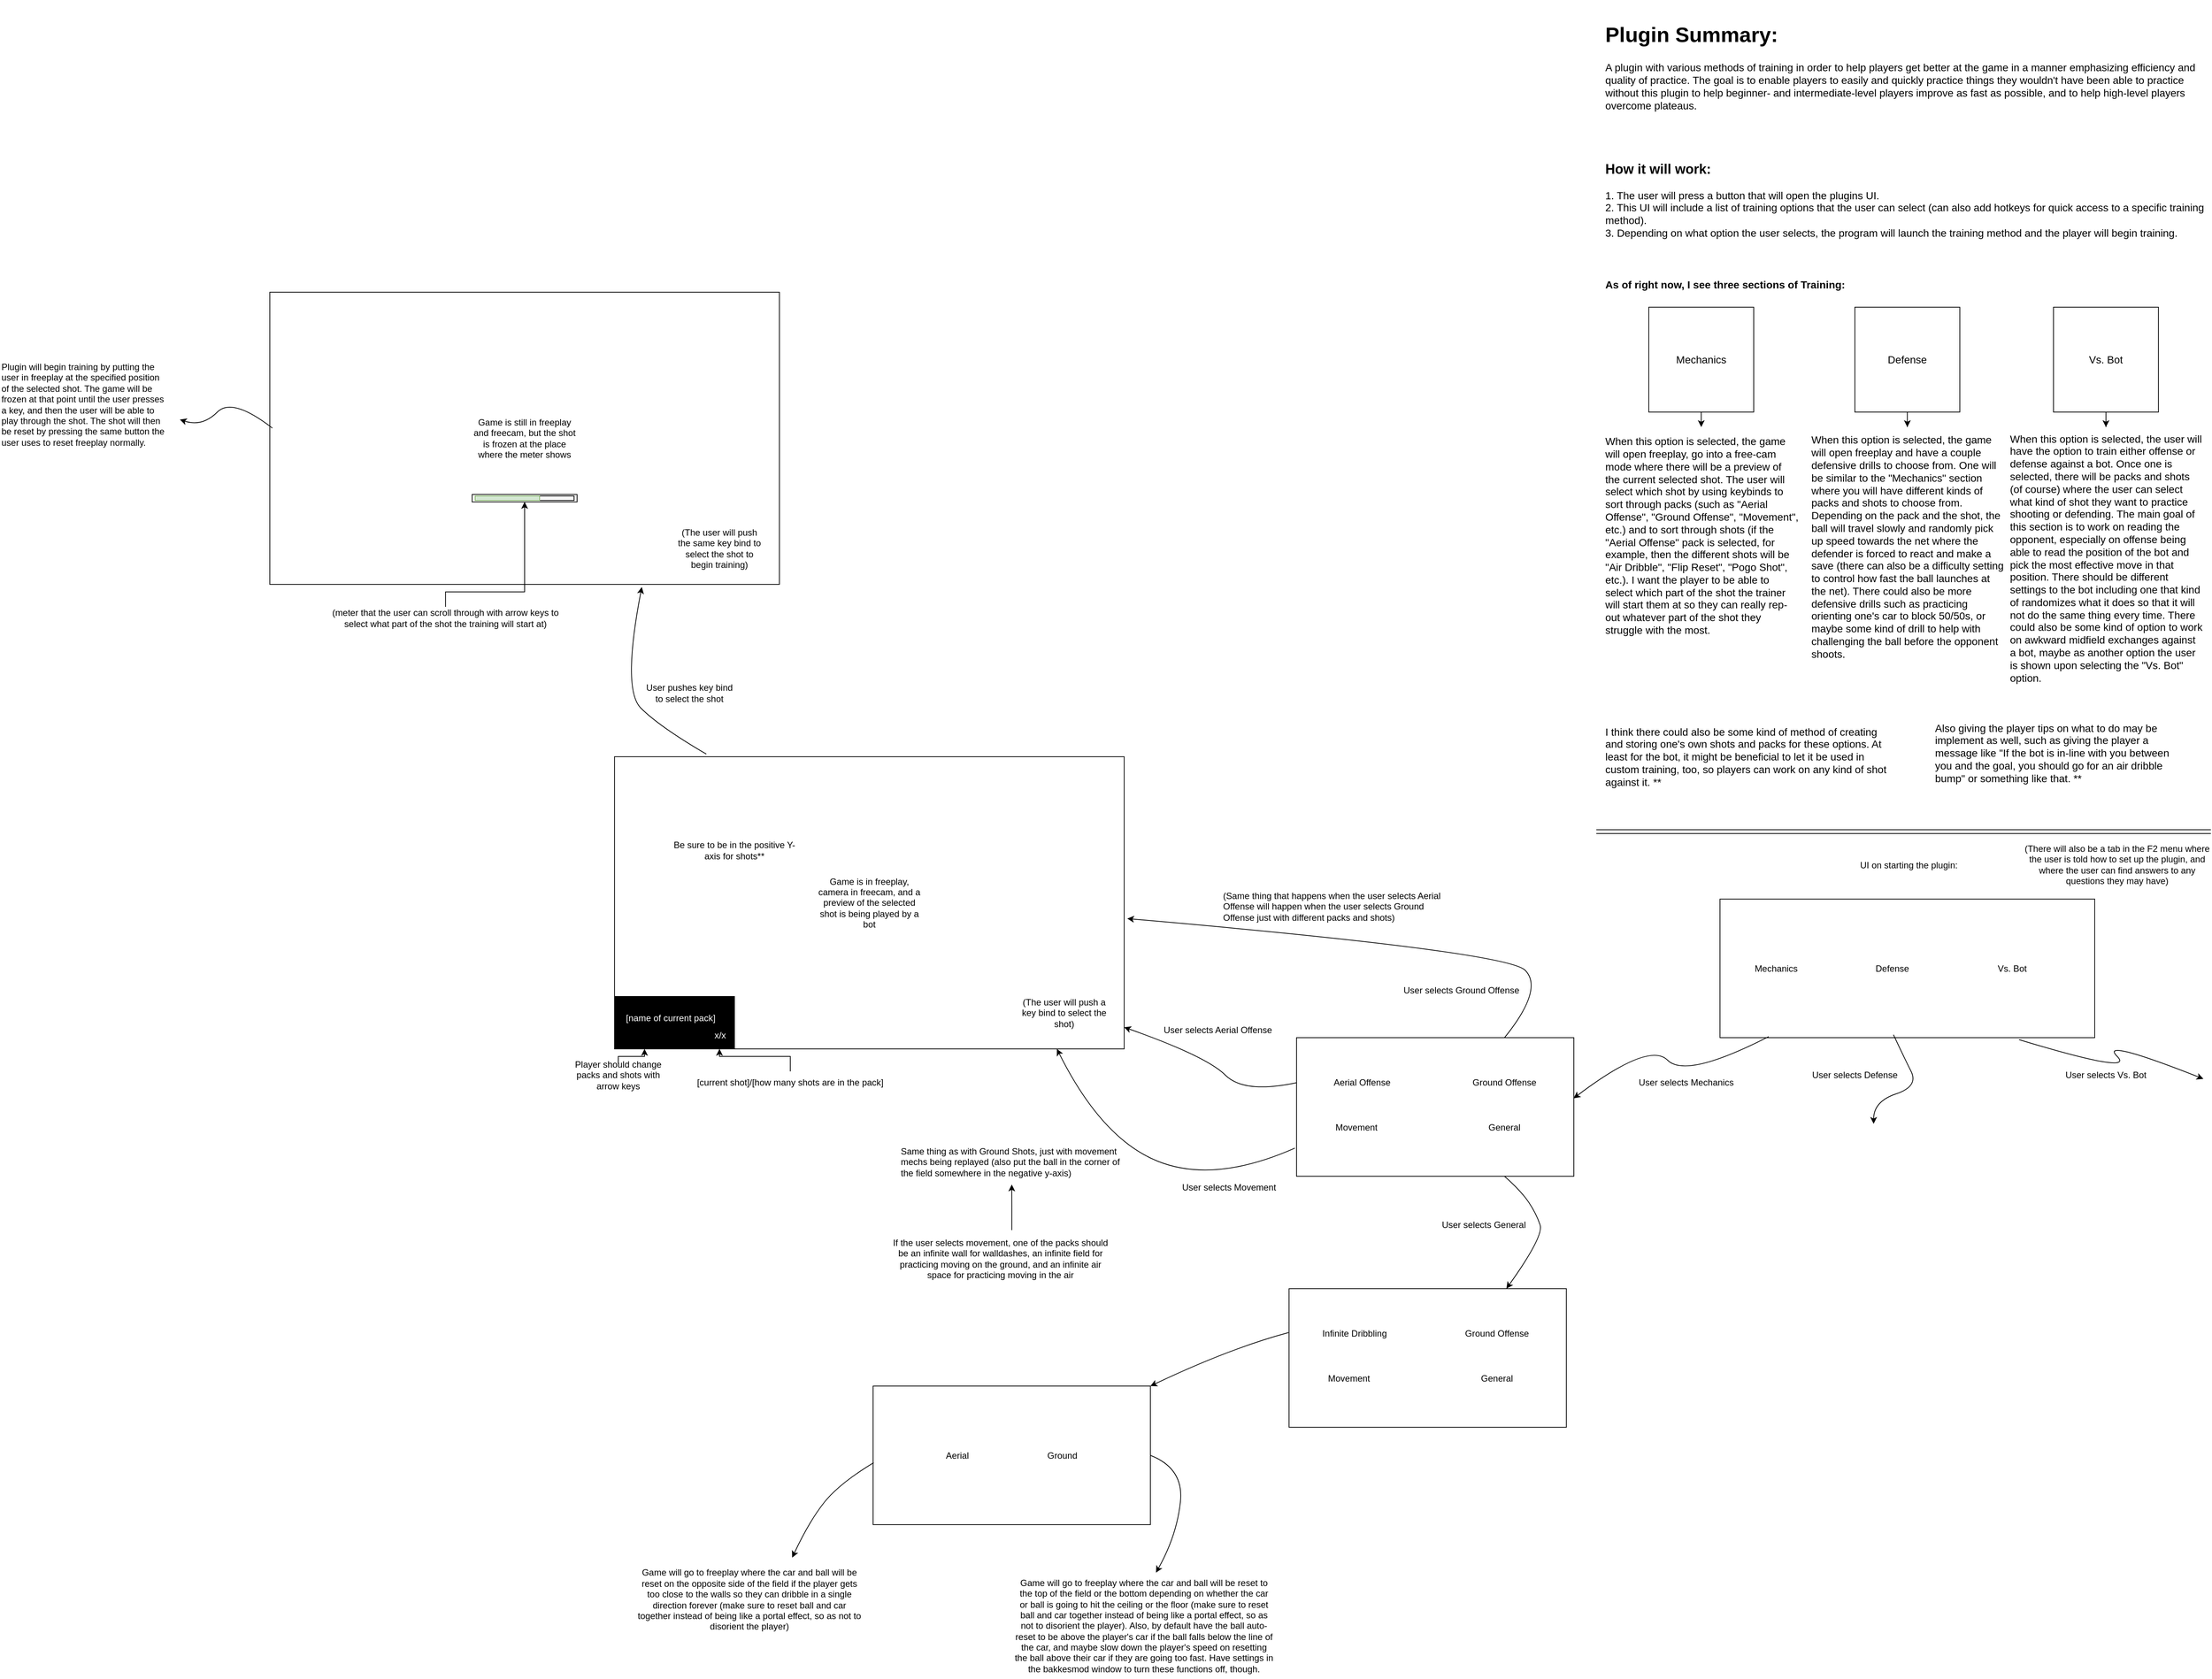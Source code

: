 <mxfile version="26.1.3">
  <diagram id="C5RBs43oDa-KdzZeNtuy" name="Page-1">
    <mxGraphModel dx="3233" dy="877" grid="1" gridSize="10" guides="1" tooltips="1" connect="1" arrows="1" fold="1" page="1" pageScale="1" pageWidth="827" pageHeight="1169" math="0" shadow="0">
      <root>
        <mxCell id="WIyWlLk6GJQsqaUBKTNV-0" />
        <mxCell id="WIyWlLk6GJQsqaUBKTNV-1" parent="WIyWlLk6GJQsqaUBKTNV-0" />
        <mxCell id="lpIHTe9n_QiTVo1zmnq9-0" value="&lt;h1&gt;Plugin Summary:&lt;/h1&gt;&lt;div&gt;A plugin with various methods of training in order to help players get better at the game in a manner emphasizing efficiency and quality of practice. The goal is to enable players to easily and quickly practice things they wouldn&#39;t have been able to practice without this plugin to help beginner- and intermediate-level players improve as fast as possible, and to help high-level players overcome plateaus.&amp;nbsp;&lt;/div&gt;" style="text;strokeColor=none;align=left;fillColor=none;html=1;verticalAlign=middle;whiteSpace=wrap;rounded=0;fontSize=14;" parent="WIyWlLk6GJQsqaUBKTNV-1" vertex="1">
          <mxGeometry x="10" width="810" height="160" as="geometry" />
        </mxCell>
        <mxCell id="lpIHTe9n_QiTVo1zmnq9-1" value="&lt;h2&gt;How it will work:&lt;/h2&gt;&lt;div&gt;&lt;font style=&quot;font-size: 14px;&quot;&gt;1. The user will press a button that will open the plugins UI.&amp;nbsp;&lt;/font&gt;&lt;/div&gt;&lt;div&gt;&lt;font style=&quot;font-size: 14px;&quot;&gt;2. This UI will include a list of training options that the user can select (can also add hotkeys for quick access to a specific training method).&lt;/font&gt;&lt;/div&gt;&lt;div&gt;&lt;font style=&quot;font-size: 14px;&quot;&gt;3. Depending on what option the user selects, the program will launch the training method and the player will begin training.&lt;/font&gt;&lt;/div&gt;" style="text;strokeColor=none;align=left;fillColor=none;html=1;verticalAlign=middle;whiteSpace=wrap;rounded=0;" parent="WIyWlLk6GJQsqaUBKTNV-1" vertex="1">
          <mxGeometry x="10" y="190" width="810" height="140" as="geometry" />
        </mxCell>
        <mxCell id="lpIHTe9n_QiTVo1zmnq9-2" value="&lt;h3&gt;As of right now, I see three sections of Training:&lt;/h3&gt;" style="text;strokeColor=none;align=left;fillColor=none;html=1;verticalAlign=middle;whiteSpace=wrap;rounded=0;" parent="WIyWlLk6GJQsqaUBKTNV-1" vertex="1">
          <mxGeometry x="10" y="370" width="810" height="20" as="geometry" />
        </mxCell>
        <mxCell id="NtfWf_5tjgvaC1n1LbXH-0" value="" style="whiteSpace=wrap;html=1;aspect=fixed;" parent="WIyWlLk6GJQsqaUBKTNV-1" vertex="1">
          <mxGeometry x="70" y="410" width="140" height="140" as="geometry" />
        </mxCell>
        <mxCell id="NtfWf_5tjgvaC1n1LbXH-5" value="&lt;span style=&quot;font-size: 14px;&quot;&gt;Mechanics&lt;/span&gt;" style="text;strokeColor=none;align=center;fillColor=none;html=1;verticalAlign=middle;whiteSpace=wrap;rounded=0;" parent="WIyWlLk6GJQsqaUBKTNV-1" vertex="1">
          <mxGeometry x="70" y="410" width="140" height="140" as="geometry" />
        </mxCell>
        <mxCell id="NtfWf_5tjgvaC1n1LbXH-7" value="" style="whiteSpace=wrap;html=1;aspect=fixed;" parent="WIyWlLk6GJQsqaUBKTNV-1" vertex="1">
          <mxGeometry x="610" y="410" width="140" height="140" as="geometry" />
        </mxCell>
        <mxCell id="NtfWf_5tjgvaC1n1LbXH-8" value="" style="whiteSpace=wrap;html=1;aspect=fixed;" parent="WIyWlLk6GJQsqaUBKTNV-1" vertex="1">
          <mxGeometry x="345" y="410" width="140" height="140" as="geometry" />
        </mxCell>
        <mxCell id="NtfWf_5tjgvaC1n1LbXH-16" value="" style="edgeStyle=orthogonalEdgeStyle;rounded=0;orthogonalLoop=1;jettySize=auto;html=1;" parent="WIyWlLk6GJQsqaUBKTNV-1" source="NtfWf_5tjgvaC1n1LbXH-9" target="NtfWf_5tjgvaC1n1LbXH-13" edge="1">
          <mxGeometry relative="1" as="geometry" />
        </mxCell>
        <mxCell id="NtfWf_5tjgvaC1n1LbXH-9" value="&lt;span style=&quot;font-size: 14px;&quot;&gt;Defense&lt;/span&gt;" style="text;strokeColor=none;align=center;fillColor=none;html=1;verticalAlign=middle;whiteSpace=wrap;rounded=0;" parent="WIyWlLk6GJQsqaUBKTNV-1" vertex="1">
          <mxGeometry x="345" y="410" width="140" height="140" as="geometry" />
        </mxCell>
        <mxCell id="NtfWf_5tjgvaC1n1LbXH-15" value="" style="edgeStyle=orthogonalEdgeStyle;rounded=0;orthogonalLoop=1;jettySize=auto;html=1;" parent="WIyWlLk6GJQsqaUBKTNV-1" source="NtfWf_5tjgvaC1n1LbXH-10" target="NtfWf_5tjgvaC1n1LbXH-14" edge="1">
          <mxGeometry relative="1" as="geometry" />
        </mxCell>
        <mxCell id="NtfWf_5tjgvaC1n1LbXH-10" value="&lt;span style=&quot;font-size: 14px;&quot;&gt;Vs. Bot&lt;/span&gt;" style="text;strokeColor=none;align=center;fillColor=none;html=1;verticalAlign=middle;whiteSpace=wrap;rounded=0;" parent="WIyWlLk6GJQsqaUBKTNV-1" vertex="1">
          <mxGeometry x="610" y="410" width="140" height="140" as="geometry" />
        </mxCell>
        <mxCell id="NtfWf_5tjgvaC1n1LbXH-11" value="" style="endArrow=classic;html=1;rounded=0;exitX=0.5;exitY=1;exitDx=0;exitDy=0;entryX=0.5;entryY=0;entryDx=0;entryDy=0;" parent="WIyWlLk6GJQsqaUBKTNV-1" source="NtfWf_5tjgvaC1n1LbXH-5" target="NtfWf_5tjgvaC1n1LbXH-12" edge="1">
          <mxGeometry width="50" height="50" relative="1" as="geometry">
            <mxPoint x="140" y="560" as="sourcePoint" />
            <mxPoint x="140" y="620" as="targetPoint" />
          </mxGeometry>
        </mxCell>
        <mxCell id="NtfWf_5tjgvaC1n1LbXH-12" value="&lt;span style=&quot;font-size: 14px;&quot;&gt;When this option is selected, the game will open freeplay, go into a free-cam mode where there will be a preview of the current selected shot. The user will select which shot by using keybinds to sort through packs (such as &quot;Aerial Offense&quot;, &quot;Ground Offense&quot;, &quot;Movement&quot;, etc.) and to sort through shots (if the &quot;Aerial Offense&quot; pack is selected, for example, then the different shots will be &quot;Air Dribble&quot;, &quot;Flip Reset&quot;, &quot;Pogo Shot&quot;, etc.). I want the player to be able to select which part of the shot the trainer will start them at so they can really rep-out whatever part of the shot they struggle with the most.&lt;/span&gt;" style="text;strokeColor=none;align=left;fillColor=none;html=1;verticalAlign=middle;whiteSpace=wrap;rounded=0;" parent="WIyWlLk6GJQsqaUBKTNV-1" vertex="1">
          <mxGeometry x="10" y="570" width="260" height="290" as="geometry" />
        </mxCell>
        <mxCell id="NtfWf_5tjgvaC1n1LbXH-13" value="&lt;span style=&quot;font-size: 14px;&quot;&gt;When this option is selected, the game will open freeplay and have a couple defensive drills to choose from. One will be similar to the &quot;Mechanics&quot; section where you will have different kinds of packs and shots to choose from. Depending on the pack and the shot, the ball will travel slowly and randomly pick up speed towards the net where the defender is forced to react and make a save (there can also be a difficulty setting to control how fast the ball launches at the net). There could also be more defensive drills such as practicing orienting one&#39;s car to block 50/50s, or maybe some kind of drill to help with challenging the ball before the opponent shoots.&lt;/span&gt;" style="text;strokeColor=none;align=left;fillColor=none;html=1;verticalAlign=middle;whiteSpace=wrap;rounded=0;" parent="WIyWlLk6GJQsqaUBKTNV-1" vertex="1">
          <mxGeometry x="285" y="570" width="260" height="320" as="geometry" />
        </mxCell>
        <mxCell id="NtfWf_5tjgvaC1n1LbXH-14" value="&lt;span style=&quot;font-size: 14px;&quot;&gt;When this option is selected, the user will have the option to train either offense or defense against a bot. Once one is selected, there will be packs and shots (of course) where the user can select what kind of shot they want to practice shooting or defending. The main goal of this section is to work on reading the opponent, especially on offense being able to read the position of the bot and pick the most effective move in that position. There should be different settings to the bot including one that kind of randomizes what it does so that it will not do the same thing every time. There could also be some kind of option to work on awkward midfield exchanges against a bot, maybe as another option the user is shown upon selecting the &quot;Vs. Bot&quot; option.&lt;/span&gt;" style="text;strokeColor=none;align=left;fillColor=none;html=1;verticalAlign=middle;whiteSpace=wrap;rounded=0;" parent="WIyWlLk6GJQsqaUBKTNV-1" vertex="1">
          <mxGeometry x="550" y="570" width="260" height="350" as="geometry" />
        </mxCell>
        <mxCell id="NtfWf_5tjgvaC1n1LbXH-17" value="&lt;font style=&quot;font-size: 14px;&quot;&gt;I think there could also be some kind of method of creating and storing one&#39;s own shots and packs for these options. At least for the bot, it might be beneficial to let it be used in custom training, too, so players can work on any kind of shot against it. **&lt;/font&gt;" style="text;strokeColor=none;align=left;fillColor=none;html=1;verticalAlign=middle;whiteSpace=wrap;rounded=0;" parent="WIyWlLk6GJQsqaUBKTNV-1" vertex="1">
          <mxGeometry x="10" y="960" width="380" height="100" as="geometry" />
        </mxCell>
        <mxCell id="NtfWf_5tjgvaC1n1LbXH-18" value="&lt;font style=&quot;font-size: 14px;&quot;&gt;Also giving the player tips on what to do may be implement as well, such as giving the player a message like &quot;If the bot is in-line with you between you and the goal, you should go for an air dribble bump&quot; or something like that. **&lt;/font&gt;" style="text;strokeColor=none;align=left;fillColor=none;html=1;verticalAlign=middle;whiteSpace=wrap;rounded=0;" parent="WIyWlLk6GJQsqaUBKTNV-1" vertex="1">
          <mxGeometry x="450" y="960" width="330" height="90" as="geometry" />
        </mxCell>
        <mxCell id="P54RQN-FXaDtzdC64u8D-3" value="" style="shape=link;html=1;rounded=0;width=5;" edge="1" parent="WIyWlLk6GJQsqaUBKTNV-1">
          <mxGeometry width="100" relative="1" as="geometry">
            <mxPoint y="1110" as="sourcePoint" />
            <mxPoint x="820" y="1110" as="targetPoint" />
          </mxGeometry>
        </mxCell>
        <mxCell id="P54RQN-FXaDtzdC64u8D-4" value="UI on starting the plugin:" style="text;html=1;align=left;verticalAlign=middle;whiteSpace=wrap;rounded=0;" vertex="1" parent="WIyWlLk6GJQsqaUBKTNV-1">
          <mxGeometry x="350" y="1100" width="210" height="110" as="geometry" />
        </mxCell>
        <mxCell id="P54RQN-FXaDtzdC64u8D-6" value="" style="rounded=0;whiteSpace=wrap;html=1;" vertex="1" parent="WIyWlLk6GJQsqaUBKTNV-1">
          <mxGeometry x="165" y="1200" width="500" height="185" as="geometry" />
        </mxCell>
        <mxCell id="P54RQN-FXaDtzdC64u8D-7" value="Mechanics" style="text;strokeColor=none;align=center;fillColor=none;html=1;verticalAlign=middle;whiteSpace=wrap;rounded=0;" vertex="1" parent="WIyWlLk6GJQsqaUBKTNV-1">
          <mxGeometry x="210" y="1277.5" width="60" height="30" as="geometry" />
        </mxCell>
        <mxCell id="P54RQN-FXaDtzdC64u8D-8" value="Defense" style="text;strokeColor=none;align=center;fillColor=none;html=1;verticalAlign=middle;whiteSpace=wrap;rounded=0;" vertex="1" parent="WIyWlLk6GJQsqaUBKTNV-1">
          <mxGeometry x="365" y="1277.5" width="60" height="30" as="geometry" />
        </mxCell>
        <mxCell id="P54RQN-FXaDtzdC64u8D-9" value="Vs. Bot" style="text;strokeColor=none;align=center;fillColor=none;html=1;verticalAlign=middle;whiteSpace=wrap;rounded=0;" vertex="1" parent="WIyWlLk6GJQsqaUBKTNV-1">
          <mxGeometry x="525" y="1277.5" width="60" height="30" as="geometry" />
        </mxCell>
        <mxCell id="P54RQN-FXaDtzdC64u8D-10" value="" style="curved=1;endArrow=classic;html=1;rounded=0;exitX=0.13;exitY=0.992;exitDx=0;exitDy=0;exitPerimeter=0;entryX=0.999;entryY=0.438;entryDx=0;entryDy=0;entryPerimeter=0;" edge="1" parent="WIyWlLk6GJQsqaUBKTNV-1" source="P54RQN-FXaDtzdC64u8D-6" target="P54RQN-FXaDtzdC64u8D-21">
          <mxGeometry width="50" height="50" relative="1" as="geometry">
            <mxPoint x="70" y="1440" as="sourcePoint" />
            <mxPoint x="-20" y="1410" as="targetPoint" />
            <Array as="points">
              <mxPoint x="120" y="1440" />
              <mxPoint x="70" y="1390" />
            </Array>
          </mxGeometry>
        </mxCell>
        <mxCell id="P54RQN-FXaDtzdC64u8D-11" value="User selects Mechanics" style="text;strokeColor=none;align=center;fillColor=none;html=1;verticalAlign=middle;whiteSpace=wrap;rounded=0;" vertex="1" parent="WIyWlLk6GJQsqaUBKTNV-1">
          <mxGeometry x="50" y="1430" width="140" height="30" as="geometry" />
        </mxCell>
        <mxCell id="P54RQN-FXaDtzdC64u8D-14" value="" style="curved=1;endArrow=classic;html=1;rounded=0;exitX=0.798;exitY=1.014;exitDx=0;exitDy=0;exitPerimeter=0;" edge="1" parent="WIyWlLk6GJQsqaUBKTNV-1" source="P54RQN-FXaDtzdC64u8D-6">
          <mxGeometry width="50" height="50" relative="1" as="geometry">
            <mxPoint x="670" y="1435" as="sourcePoint" />
            <mxPoint x="810" y="1440" as="targetPoint" />
            <Array as="points">
              <mxPoint x="720" y="1435" />
              <mxPoint x="670" y="1385" />
            </Array>
          </mxGeometry>
        </mxCell>
        <mxCell id="P54RQN-FXaDtzdC64u8D-16" value="User selects Vs. Bot" style="text;strokeColor=none;align=center;fillColor=none;html=1;verticalAlign=middle;whiteSpace=wrap;rounded=0;" vertex="1" parent="WIyWlLk6GJQsqaUBKTNV-1">
          <mxGeometry x="610" y="1420" width="140" height="30" as="geometry" />
        </mxCell>
        <mxCell id="P54RQN-FXaDtzdC64u8D-18" value="User selects Defense" style="text;strokeColor=none;align=center;fillColor=none;html=1;verticalAlign=middle;whiteSpace=wrap;rounded=0;" vertex="1" parent="WIyWlLk6GJQsqaUBKTNV-1">
          <mxGeometry x="265" y="1420" width="160" height="30" as="geometry" />
        </mxCell>
        <mxCell id="P54RQN-FXaDtzdC64u8D-19" value="" style="curved=1;endArrow=classic;html=1;rounded=0;exitX=0.463;exitY=0.979;exitDx=0;exitDy=0;exitPerimeter=0;" edge="1" parent="WIyWlLk6GJQsqaUBKTNV-1" source="P54RQN-FXaDtzdC64u8D-6">
          <mxGeometry width="50" height="50" relative="1" as="geometry">
            <mxPoint x="470" y="1530" as="sourcePoint" />
            <mxPoint x="370" y="1500" as="targetPoint" />
            <Array as="points">
              <mxPoint x="410" y="1410" />
              <mxPoint x="430" y="1450" />
              <mxPoint x="370" y="1470" />
            </Array>
          </mxGeometry>
        </mxCell>
        <mxCell id="P54RQN-FXaDtzdC64u8D-21" value="" style="rounded=0;whiteSpace=wrap;html=1;" vertex="1" parent="WIyWlLk6GJQsqaUBKTNV-1">
          <mxGeometry x="-400" y="1385" width="370" height="185" as="geometry" />
        </mxCell>
        <mxCell id="P54RQN-FXaDtzdC64u8D-22" value="Movement" style="text;strokeColor=none;align=center;fillColor=none;html=1;verticalAlign=middle;whiteSpace=wrap;rounded=0;" vertex="1" parent="WIyWlLk6GJQsqaUBKTNV-1">
          <mxGeometry x="-350" y="1490" width="60" height="30" as="geometry" />
        </mxCell>
        <mxCell id="P54RQN-FXaDtzdC64u8D-23" value="Aerial Offense" style="text;strokeColor=none;align=center;fillColor=none;html=1;verticalAlign=middle;whiteSpace=wrap;rounded=0;" vertex="1" parent="WIyWlLk6GJQsqaUBKTNV-1">
          <mxGeometry x="-360" y="1430" width="95" height="30" as="geometry" />
        </mxCell>
        <mxCell id="P54RQN-FXaDtzdC64u8D-24" value="Ground Offense" style="text;strokeColor=none;align=center;fillColor=none;html=1;verticalAlign=middle;whiteSpace=wrap;rounded=0;" vertex="1" parent="WIyWlLk6GJQsqaUBKTNV-1">
          <mxGeometry x="-170" y="1430" width="95" height="30" as="geometry" />
        </mxCell>
        <mxCell id="P54RQN-FXaDtzdC64u8D-25" value="General" style="text;strokeColor=none;align=center;fillColor=none;html=1;verticalAlign=middle;whiteSpace=wrap;rounded=0;" vertex="1" parent="WIyWlLk6GJQsqaUBKTNV-1">
          <mxGeometry x="-170" y="1490" width="95" height="30" as="geometry" />
        </mxCell>
        <mxCell id="P54RQN-FXaDtzdC64u8D-27" value="" style="curved=1;endArrow=classic;html=1;rounded=0;exitX=0;exitY=0.325;exitDx=0;exitDy=0;exitPerimeter=0;entryX=1;entryY=0.926;entryDx=0;entryDy=0;entryPerimeter=0;" edge="1" parent="WIyWlLk6GJQsqaUBKTNV-1" source="P54RQN-FXaDtzdC64u8D-21" target="P54RQN-FXaDtzdC64u8D-36">
          <mxGeometry width="50" height="50" relative="1" as="geometry">
            <mxPoint x="-520" y="1460" as="sourcePoint" />
            <mxPoint x="-630" y="1370" as="targetPoint" />
            <Array as="points">
              <mxPoint x="-470" y="1460" />
              <mxPoint x="-520" y="1410" />
            </Array>
          </mxGeometry>
        </mxCell>
        <mxCell id="P54RQN-FXaDtzdC64u8D-28" value="" style="curved=1;endArrow=classic;html=1;rounded=0;exitX=-0.006;exitY=0.797;exitDx=0;exitDy=0;exitPerimeter=0;entryX=0.868;entryY=1;entryDx=0;entryDy=0;entryPerimeter=0;" edge="1" parent="WIyWlLk6GJQsqaUBKTNV-1" source="P54RQN-FXaDtzdC64u8D-21" target="P54RQN-FXaDtzdC64u8D-36">
          <mxGeometry width="50" height="50" relative="1" as="geometry">
            <mxPoint x="-540" y="1620" as="sourcePoint" />
            <mxPoint x="-580" y="1660" as="targetPoint" />
            <Array as="points">
              <mxPoint x="-510" y="1580" />
              <mxPoint x="-660" y="1520" />
            </Array>
          </mxGeometry>
        </mxCell>
        <mxCell id="P54RQN-FXaDtzdC64u8D-29" value="" style="curved=1;endArrow=classic;html=1;rounded=0;exitX=0.75;exitY=0;exitDx=0;exitDy=0;entryX=1.006;entryY=0.554;entryDx=0;entryDy=0;entryPerimeter=0;" edge="1" parent="WIyWlLk6GJQsqaUBKTNV-1" source="P54RQN-FXaDtzdC64u8D-21" target="P54RQN-FXaDtzdC64u8D-36">
          <mxGeometry width="50" height="50" relative="1" as="geometry">
            <mxPoint x="-120" y="1320" as="sourcePoint" />
            <mxPoint x="-560" y="1260" as="targetPoint" />
            <Array as="points">
              <mxPoint x="-70" y="1320" />
              <mxPoint x="-120" y="1270" />
            </Array>
          </mxGeometry>
        </mxCell>
        <mxCell id="P54RQN-FXaDtzdC64u8D-30" value="" style="curved=1;endArrow=classic;html=1;rounded=0;exitX=0.75;exitY=1;exitDx=0;exitDy=0;" edge="1" parent="WIyWlLk6GJQsqaUBKTNV-1" source="P54RQN-FXaDtzdC64u8D-21">
          <mxGeometry width="50" height="50" relative="1" as="geometry">
            <mxPoint x="-60" y="1660" as="sourcePoint" />
            <mxPoint x="-120" y="1720" as="targetPoint" />
            <Array as="points">
              <mxPoint x="-100" y="1590" />
              <mxPoint x="-80" y="1620" />
              <mxPoint x="-70" y="1650" />
            </Array>
          </mxGeometry>
        </mxCell>
        <mxCell id="P54RQN-FXaDtzdC64u8D-31" value="User selects General" style="text;strokeColor=none;align=center;fillColor=none;html=1;verticalAlign=middle;whiteSpace=wrap;rounded=0;" vertex="1" parent="WIyWlLk6GJQsqaUBKTNV-1">
          <mxGeometry x="-220" y="1620" width="140" height="30" as="geometry" />
        </mxCell>
        <mxCell id="P54RQN-FXaDtzdC64u8D-32" value="User selects Ground Offense" style="text;strokeColor=none;align=center;fillColor=none;html=1;verticalAlign=middle;whiteSpace=wrap;rounded=0;" vertex="1" parent="WIyWlLk6GJQsqaUBKTNV-1">
          <mxGeometry x="-265" y="1307" width="170" height="30" as="geometry" />
        </mxCell>
        <mxCell id="P54RQN-FXaDtzdC64u8D-33" value="User selects Aerial Offense" style="text;strokeColor=none;align=center;fillColor=none;html=1;verticalAlign=middle;whiteSpace=wrap;rounded=0;" vertex="1" parent="WIyWlLk6GJQsqaUBKTNV-1">
          <mxGeometry x="-580" y="1360" width="150" height="30" as="geometry" />
        </mxCell>
        <mxCell id="P54RQN-FXaDtzdC64u8D-34" value="User selects Movement" style="text;strokeColor=none;align=center;fillColor=none;html=1;verticalAlign=middle;whiteSpace=wrap;rounded=0;" vertex="1" parent="WIyWlLk6GJQsqaUBKTNV-1">
          <mxGeometry x="-560" y="1570" width="140" height="30" as="geometry" />
        </mxCell>
        <mxCell id="P54RQN-FXaDtzdC64u8D-36" value="" style="rounded=0;whiteSpace=wrap;html=1;" vertex="1" parent="WIyWlLk6GJQsqaUBKTNV-1">
          <mxGeometry x="-1310" y="1010" width="680" height="390" as="geometry" />
        </mxCell>
        <mxCell id="P54RQN-FXaDtzdC64u8D-37" value="Game is in freeplay, camera in freecam, and a preview of the selected shot is being played by a bot" style="text;html=1;align=center;verticalAlign=middle;whiteSpace=wrap;rounded=0;" vertex="1" parent="WIyWlLk6GJQsqaUBKTNV-1">
          <mxGeometry x="-1040" y="1160" width="140" height="90" as="geometry" />
        </mxCell>
        <mxCell id="P54RQN-FXaDtzdC64u8D-40" value="" style="rounded=0;whiteSpace=wrap;html=1;fillColor=#000000;" vertex="1" parent="WIyWlLk6GJQsqaUBKTNV-1">
          <mxGeometry x="-1310" y="1330" width="160" height="70" as="geometry" />
        </mxCell>
        <mxCell id="P54RQN-FXaDtzdC64u8D-41" value="&lt;font style=&quot;color: rgb(255, 255, 255);&quot;&gt;[name of current pack]&lt;/font&gt;" style="text;html=1;align=center;verticalAlign=middle;whiteSpace=wrap;rounded=0;" vertex="1" parent="WIyWlLk6GJQsqaUBKTNV-1">
          <mxGeometry x="-1300" y="1344" width="130" height="30" as="geometry" />
        </mxCell>
        <mxCell id="P54RQN-FXaDtzdC64u8D-44" value="(There will also be a tab in the F2 menu where the user is told how to set up the plugin, and where the user can find answers to any questions they may have)" style="text;strokeColor=none;align=center;fillColor=none;html=1;verticalAlign=middle;whiteSpace=wrap;rounded=0;" vertex="1" parent="WIyWlLk6GJQsqaUBKTNV-1">
          <mxGeometry x="570" y="1139" width="250" height="30" as="geometry" />
        </mxCell>
        <mxCell id="P54RQN-FXaDtzdC64u8D-45" value="&lt;font style=&quot;color: rgb(255, 255, 255);&quot;&gt;x/x&lt;/font&gt;" style="text;strokeColor=none;align=center;fillColor=none;html=1;verticalAlign=middle;whiteSpace=wrap;rounded=0;" vertex="1" parent="WIyWlLk6GJQsqaUBKTNV-1">
          <mxGeometry x="-1199" y="1367" width="60" height="30" as="geometry" />
        </mxCell>
        <mxCell id="P54RQN-FXaDtzdC64u8D-47" value="" style="edgeStyle=orthogonalEdgeStyle;rounded=0;orthogonalLoop=1;jettySize=auto;html=1;" edge="1" parent="WIyWlLk6GJQsqaUBKTNV-1" source="P54RQN-FXaDtzdC64u8D-46" target="P54RQN-FXaDtzdC64u8D-36">
          <mxGeometry relative="1" as="geometry">
            <Array as="points">
              <mxPoint x="-1075" y="1410" />
              <mxPoint x="-1170" y="1410" />
            </Array>
          </mxGeometry>
        </mxCell>
        <mxCell id="P54RQN-FXaDtzdC64u8D-46" value="[current shot]/[how many shots are in the pack]" style="text;strokeColor=none;align=center;fillColor=none;html=1;verticalAlign=middle;whiteSpace=wrap;rounded=0;" vertex="1" parent="WIyWlLk6GJQsqaUBKTNV-1">
          <mxGeometry x="-1230" y="1430" width="309" height="30" as="geometry" />
        </mxCell>
        <mxCell id="P54RQN-FXaDtzdC64u8D-49" value="" style="edgeStyle=orthogonalEdgeStyle;rounded=0;orthogonalLoop=1;jettySize=auto;html=1;entryX=0.25;entryY=1;entryDx=0;entryDy=0;" edge="1" parent="WIyWlLk6GJQsqaUBKTNV-1" source="P54RQN-FXaDtzdC64u8D-48" target="P54RQN-FXaDtzdC64u8D-40">
          <mxGeometry relative="1" as="geometry">
            <Array as="points">
              <mxPoint x="-1305" y="1410" />
              <mxPoint x="-1270" y="1410" />
            </Array>
          </mxGeometry>
        </mxCell>
        <mxCell id="P54RQN-FXaDtzdC64u8D-48" value="Player should change packs and shots with arrow keys" style="text;strokeColor=none;align=center;fillColor=none;html=1;verticalAlign=middle;whiteSpace=wrap;rounded=0;" vertex="1" parent="WIyWlLk6GJQsqaUBKTNV-1">
          <mxGeometry x="-1370" y="1420" width="130" height="30" as="geometry" />
        </mxCell>
        <mxCell id="P54RQN-FXaDtzdC64u8D-51" value="(The user will push a key bind to select the shot)" style="text;strokeColor=none;align=center;fillColor=none;html=1;verticalAlign=middle;whiteSpace=wrap;rounded=0;" vertex="1" parent="WIyWlLk6GJQsqaUBKTNV-1">
          <mxGeometry x="-770" y="1337" width="120" height="30" as="geometry" />
        </mxCell>
        <mxCell id="P54RQN-FXaDtzdC64u8D-62" value="" style="rounded=0;whiteSpace=wrap;html=1;" vertex="1" parent="WIyWlLk6GJQsqaUBKTNV-1">
          <mxGeometry x="-1770" y="390" width="680" height="390" as="geometry" />
        </mxCell>
        <mxCell id="P54RQN-FXaDtzdC64u8D-63" value="Game is still in freeplay and freecam, but the shot is frozen at the place where the meter shows" style="text;html=1;align=center;verticalAlign=middle;whiteSpace=wrap;rounded=0;" vertex="1" parent="WIyWlLk6GJQsqaUBKTNV-1">
          <mxGeometry x="-1500" y="540" width="140" height="90" as="geometry" />
        </mxCell>
        <mxCell id="P54RQN-FXaDtzdC64u8D-67" value="" style="edgeStyle=orthogonalEdgeStyle;rounded=0;orthogonalLoop=1;jettySize=auto;html=1;entryX=0.5;entryY=1;entryDx=0;entryDy=0;" edge="1" parent="WIyWlLk6GJQsqaUBKTNV-1" source="P54RQN-FXaDtzdC64u8D-68" target="P54RQN-FXaDtzdC64u8D-72">
          <mxGeometry relative="1" as="geometry">
            <Array as="points">
              <mxPoint x="-1535" y="790" />
              <mxPoint x="-1430" y="790" />
            </Array>
          </mxGeometry>
        </mxCell>
        <mxCell id="P54RQN-FXaDtzdC64u8D-68" value="(meter that the user can scroll through with arrow keys to select what part of the shot the training will start at)" style="text;strokeColor=none;align=center;fillColor=none;html=1;verticalAlign=middle;whiteSpace=wrap;rounded=0;" vertex="1" parent="WIyWlLk6GJQsqaUBKTNV-1">
          <mxGeometry x="-1690" y="810" width="309" height="30" as="geometry" />
        </mxCell>
        <mxCell id="P54RQN-FXaDtzdC64u8D-71" value="(The user will push the same key bind to select the shot to begin training)" style="text;strokeColor=none;align=center;fillColor=none;html=1;verticalAlign=middle;whiteSpace=wrap;rounded=0;" vertex="1" parent="WIyWlLk6GJQsqaUBKTNV-1">
          <mxGeometry x="-1230" y="717" width="120" height="30" as="geometry" />
        </mxCell>
        <mxCell id="P54RQN-FXaDtzdC64u8D-72" value="" style="rounded=0;whiteSpace=wrap;html=1;" vertex="1" parent="WIyWlLk6GJQsqaUBKTNV-1">
          <mxGeometry x="-1500" y="660" width="140" height="10" as="geometry" />
        </mxCell>
        <mxCell id="P54RQN-FXaDtzdC64u8D-74" value="" style="rounded=0;whiteSpace=wrap;html=1;" vertex="1" parent="WIyWlLk6GJQsqaUBKTNV-1">
          <mxGeometry x="-1496" y="662" width="132" height="6" as="geometry" />
        </mxCell>
        <mxCell id="P54RQN-FXaDtzdC64u8D-75" value="" style="rounded=0;whiteSpace=wrap;html=1;fillColor=#d5e8d4;strokeColor=#82b366;" vertex="1" parent="WIyWlLk6GJQsqaUBKTNV-1">
          <mxGeometry x="-1496" y="662" width="86" height="6" as="geometry" />
        </mxCell>
        <mxCell id="P54RQN-FXaDtzdC64u8D-76" value="" style="curved=1;endArrow=classic;html=1;rounded=0;exitX=0.18;exitY=-0.009;exitDx=0;exitDy=0;exitPerimeter=0;entryX=0.73;entryY=1.009;entryDx=0;entryDy=0;entryPerimeter=0;" edge="1" parent="WIyWlLk6GJQsqaUBKTNV-1" source="P54RQN-FXaDtzdC64u8D-36" target="P54RQN-FXaDtzdC64u8D-62">
          <mxGeometry width="50" height="50" relative="1" as="geometry">
            <mxPoint x="-1300" y="970" as="sourcePoint" />
            <mxPoint x="-1250" y="920" as="targetPoint" />
            <Array as="points">
              <mxPoint x="-1250" y="970" />
              <mxPoint x="-1300" y="920" />
            </Array>
          </mxGeometry>
        </mxCell>
        <mxCell id="P54RQN-FXaDtzdC64u8D-77" value="User pushes key bind to select the shot" style="text;strokeColor=none;align=center;fillColor=none;html=1;verticalAlign=middle;whiteSpace=wrap;rounded=0;" vertex="1" parent="WIyWlLk6GJQsqaUBKTNV-1">
          <mxGeometry x="-1270" y="910" width="120" height="30" as="geometry" />
        </mxCell>
        <mxCell id="P54RQN-FXaDtzdC64u8D-78" value="Plugin will begin training by putting the user in freeplay at the specified position of the selected shot. The game will be frozen at that point until the user presses a key, and then the user will be able to play through the shot. The shot will then be reset by pressing the same button the user uses to reset freeplay normally." style="text;strokeColor=none;align=left;fillColor=none;html=1;verticalAlign=middle;whiteSpace=wrap;rounded=0;" vertex="1" parent="WIyWlLk6GJQsqaUBKTNV-1">
          <mxGeometry x="-2130" y="470" width="220" height="140" as="geometry" />
        </mxCell>
        <mxCell id="P54RQN-FXaDtzdC64u8D-79" value="" style="curved=1;endArrow=classic;html=1;rounded=0;exitX=0.005;exitY=0.465;exitDx=0;exitDy=0;exitPerimeter=0;" edge="1" parent="WIyWlLk6GJQsqaUBKTNV-1" source="P54RQN-FXaDtzdC64u8D-62">
          <mxGeometry width="50" height="50" relative="1" as="geometry">
            <mxPoint x="-1870" y="530" as="sourcePoint" />
            <mxPoint x="-1890" y="560" as="targetPoint" />
            <Array as="points">
              <mxPoint x="-1820" y="530" />
              <mxPoint x="-1860" y="570" />
            </Array>
          </mxGeometry>
        </mxCell>
        <mxCell id="P54RQN-FXaDtzdC64u8D-80" value="(Same thing that happens when the user selects Aerial Offense will happen when the user selects Ground Offense just with different packs and shots)" style="text;html=1;align=left;verticalAlign=middle;whiteSpace=wrap;rounded=0;" vertex="1" parent="WIyWlLk6GJQsqaUBKTNV-1">
          <mxGeometry x="-500" y="1149" width="300" height="121" as="geometry" />
        </mxCell>
        <mxCell id="P54RQN-FXaDtzdC64u8D-82" value="Same thing as with Ground Shots, just with movement mechs being replayed (also put the ball in the corner of the field somewhere in the negative y-axis)" style="text;html=1;align=left;verticalAlign=middle;whiteSpace=wrap;rounded=0;" vertex="1" parent="WIyWlLk6GJQsqaUBKTNV-1">
          <mxGeometry x="-930" y="1520" width="300" height="61" as="geometry" />
        </mxCell>
        <mxCell id="P54RQN-FXaDtzdC64u8D-83" value="Be sure to be in the positive Y-axis for shots**" style="text;strokeColor=none;align=center;fillColor=none;html=1;verticalAlign=middle;whiteSpace=wrap;rounded=0;" vertex="1" parent="WIyWlLk6GJQsqaUBKTNV-1">
          <mxGeometry x="-1240" y="1100" width="180" height="69" as="geometry" />
        </mxCell>
        <mxCell id="P54RQN-FXaDtzdC64u8D-84" value="" style="rounded=0;whiteSpace=wrap;html=1;" vertex="1" parent="WIyWlLk6GJQsqaUBKTNV-1">
          <mxGeometry x="-410" y="1720" width="370" height="185" as="geometry" />
        </mxCell>
        <mxCell id="P54RQN-FXaDtzdC64u8D-85" value="Movement" style="text;strokeColor=none;align=center;fillColor=none;html=1;verticalAlign=middle;whiteSpace=wrap;rounded=0;" vertex="1" parent="WIyWlLk6GJQsqaUBKTNV-1">
          <mxGeometry x="-360" y="1825" width="60" height="30" as="geometry" />
        </mxCell>
        <mxCell id="P54RQN-FXaDtzdC64u8D-86" value="Infinite Dribbling" style="text;strokeColor=none;align=center;fillColor=none;html=1;verticalAlign=middle;whiteSpace=wrap;rounded=0;" vertex="1" parent="WIyWlLk6GJQsqaUBKTNV-1">
          <mxGeometry x="-370" y="1765" width="95" height="30" as="geometry" />
        </mxCell>
        <mxCell id="P54RQN-FXaDtzdC64u8D-87" value="Ground Offense" style="text;strokeColor=none;align=center;fillColor=none;html=1;verticalAlign=middle;whiteSpace=wrap;rounded=0;" vertex="1" parent="WIyWlLk6GJQsqaUBKTNV-1">
          <mxGeometry x="-180" y="1765" width="95" height="30" as="geometry" />
        </mxCell>
        <mxCell id="P54RQN-FXaDtzdC64u8D-88" value="General" style="text;strokeColor=none;align=center;fillColor=none;html=1;verticalAlign=middle;whiteSpace=wrap;rounded=0;" vertex="1" parent="WIyWlLk6GJQsqaUBKTNV-1">
          <mxGeometry x="-180" y="1825" width="95" height="30" as="geometry" />
        </mxCell>
        <mxCell id="P54RQN-FXaDtzdC64u8D-90" value="" style="edgeStyle=orthogonalEdgeStyle;rounded=0;orthogonalLoop=1;jettySize=auto;html=1;exitX=0.552;exitY=0.023;exitDx=0;exitDy=0;exitPerimeter=0;" edge="1" parent="WIyWlLk6GJQsqaUBKTNV-1" source="P54RQN-FXaDtzdC64u8D-89" target="P54RQN-FXaDtzdC64u8D-82">
          <mxGeometry relative="1" as="geometry">
            <Array as="points" />
          </mxGeometry>
        </mxCell>
        <mxCell id="P54RQN-FXaDtzdC64u8D-89" value="If the user selects movement, one of the packs should be an infinite wall for walldashes, an infinite field for practicing moving on the ground, and an infinite air space for practicing moving in the air" style="text;strokeColor=none;align=center;fillColor=none;html=1;verticalAlign=middle;whiteSpace=wrap;rounded=0;" vertex="1" parent="WIyWlLk6GJQsqaUBKTNV-1">
          <mxGeometry x="-940" y="1640" width="290" height="80" as="geometry" />
        </mxCell>
        <mxCell id="P54RQN-FXaDtzdC64u8D-93" value="" style="curved=1;endArrow=classic;html=1;rounded=0;exitX=-0.002;exitY=0.317;exitDx=0;exitDy=0;exitPerimeter=0;entryX=1;entryY=0;entryDx=0;entryDy=0;" edge="1" parent="WIyWlLk6GJQsqaUBKTNV-1" source="P54RQN-FXaDtzdC64u8D-84" target="P54RQN-FXaDtzdC64u8D-99">
          <mxGeometry width="50" height="50" relative="1" as="geometry">
            <mxPoint x="-590" y="1870" as="sourcePoint" />
            <mxPoint x="-600" y="1790" as="targetPoint" />
            <Array as="points">
              <mxPoint x="-490" y="1800" />
            </Array>
          </mxGeometry>
        </mxCell>
        <mxCell id="P54RQN-FXaDtzdC64u8D-99" value="" style="rounded=0;whiteSpace=wrap;html=1;" vertex="1" parent="WIyWlLk6GJQsqaUBKTNV-1">
          <mxGeometry x="-965" y="1850" width="370" height="185" as="geometry" />
        </mxCell>
        <mxCell id="P54RQN-FXaDtzdC64u8D-101" value="Aerial" style="text;strokeColor=none;align=center;fillColor=none;html=1;verticalAlign=middle;whiteSpace=wrap;rounded=0;" vertex="1" parent="WIyWlLk6GJQsqaUBKTNV-1">
          <mxGeometry x="-900" y="1927.5" width="95" height="30" as="geometry" />
        </mxCell>
        <mxCell id="P54RQN-FXaDtzdC64u8D-102" value="Ground" style="text;strokeColor=none;align=center;fillColor=none;html=1;verticalAlign=middle;whiteSpace=wrap;rounded=0;" vertex="1" parent="WIyWlLk6GJQsqaUBKTNV-1">
          <mxGeometry x="-760" y="1927.5" width="95" height="30" as="geometry" />
        </mxCell>
        <mxCell id="P54RQN-FXaDtzdC64u8D-107" value="Game will go to freeplay where the car and ball will be reset on the opposite side of the field if the player gets too close to the walls so they can dribble in a single direction forever (make sure to reset ball and car together instead of being like a portal effect, so as not to disorient the player)" style="text;html=1;align=center;verticalAlign=middle;whiteSpace=wrap;rounded=0;" vertex="1" parent="WIyWlLk6GJQsqaUBKTNV-1">
          <mxGeometry x="-1280" y="2080" width="300" height="110" as="geometry" />
        </mxCell>
        <mxCell id="P54RQN-FXaDtzdC64u8D-108" value="" style="curved=1;endArrow=classic;html=1;rounded=0;exitX=0.002;exitY=0.553;exitDx=0;exitDy=0;exitPerimeter=0;entryX=0.69;entryY=-0.009;entryDx=0;entryDy=0;entryPerimeter=0;" edge="1" parent="WIyWlLk6GJQsqaUBKTNV-1" source="P54RQN-FXaDtzdC64u8D-99" target="P54RQN-FXaDtzdC64u8D-107">
          <mxGeometry width="50" height="50" relative="1" as="geometry">
            <mxPoint x="-1070" y="2035" as="sourcePoint" />
            <mxPoint x="-1020" y="1985" as="targetPoint" />
            <Array as="points">
              <mxPoint x="-1010" y="1980" />
              <mxPoint x="-1050" y="2030" />
            </Array>
          </mxGeometry>
        </mxCell>
        <mxCell id="P54RQN-FXaDtzdC64u8D-109" value="Game will go to freeplay where the car and ball will be reset to the top of the field or the bottom depending on whether the car or ball is going to hit the ceiling or the floor (make sure to reset ball and car together instead of being like a portal effect, so as not to disorient the player). Also, by default have the ball auto-reset to be above the player&#39;s car if the ball falls below the line of the car, and maybe slow down the player&#39;s speed on resetting the ball above their car if they are going too fast. Have settings in the bakkesmod window to turn these functions off, though." style="text;html=1;align=center;verticalAlign=middle;whiteSpace=wrap;rounded=0;" vertex="1" parent="WIyWlLk6GJQsqaUBKTNV-1">
          <mxGeometry x="-777" y="2100" width="347" height="140" as="geometry" />
        </mxCell>
        <mxCell id="P54RQN-FXaDtzdC64u8D-111" value="" style="curved=1;endArrow=classic;html=1;rounded=0;exitX=1;exitY=0.5;exitDx=0;exitDy=0;entryX=0.546;entryY=-0.007;entryDx=0;entryDy=0;entryPerimeter=0;" edge="1" parent="WIyWlLk6GJQsqaUBKTNV-1" source="P54RQN-FXaDtzdC64u8D-99" target="P54RQN-FXaDtzdC64u8D-109">
          <mxGeometry width="50" height="50" relative="1" as="geometry">
            <mxPoint x="-550" y="2070" as="sourcePoint" />
            <mxPoint x="-500" y="2020" as="targetPoint" />
            <Array as="points">
              <mxPoint x="-550" y="1960" />
              <mxPoint x="-560" y="2050" />
            </Array>
          </mxGeometry>
        </mxCell>
      </root>
    </mxGraphModel>
  </diagram>
</mxfile>
